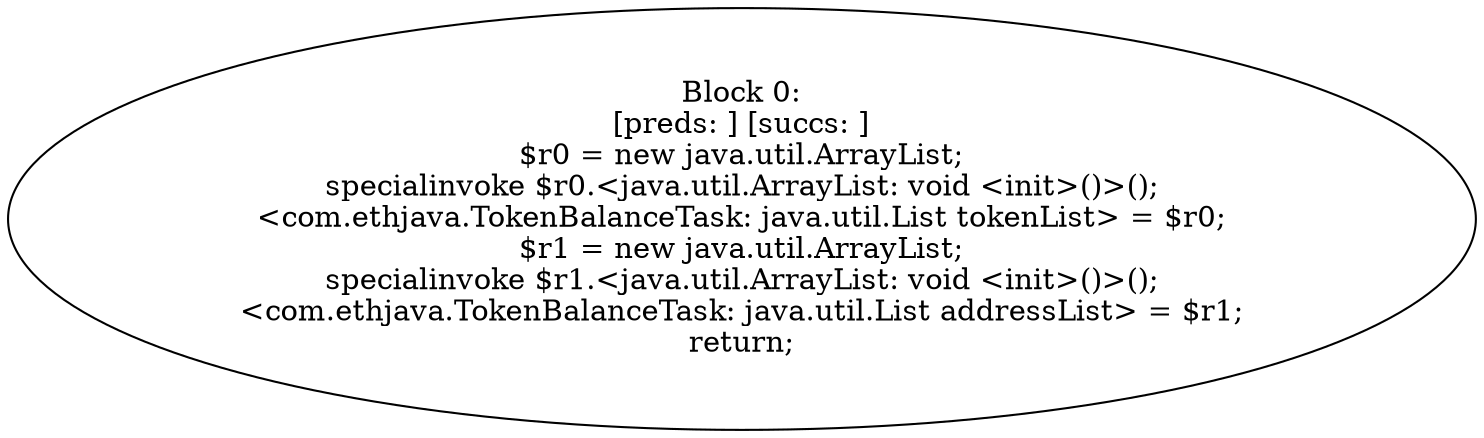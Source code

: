 digraph "unitGraph" {
    "Block 0:
[preds: ] [succs: ]
$r0 = new java.util.ArrayList;
specialinvoke $r0.<java.util.ArrayList: void <init>()>();
<com.ethjava.TokenBalanceTask: java.util.List tokenList> = $r0;
$r1 = new java.util.ArrayList;
specialinvoke $r1.<java.util.ArrayList: void <init>()>();
<com.ethjava.TokenBalanceTask: java.util.List addressList> = $r1;
return;
"
}

